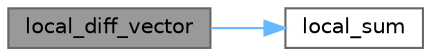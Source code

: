 digraph "local_diff_vector"
{
 // LATEX_PDF_SIZE
  bgcolor="transparent";
  edge [fontname=Helvetica,fontsize=10,labelfontname=Helvetica,labelfontsize=10];
  node [fontname=Helvetica,fontsize=10,shape=box,height=0.2,width=0.4];
  rankdir="LR";
  Node1 [id="Node000001",label="local_diff_vector",height=0.2,width=0.4,color="gray40", fillcolor="grey60", style="filled", fontcolor="black",tooltip=" "];
  Node1 -> Node2 [id="edge1_Node000001_Node000002",color="steelblue1",style="solid",tooltip=" "];
  Node2 [id="Node000002",label="local_sum",height=0.2,width=0.4,color="grey40", fillcolor="white", style="filled",URL="$d0/d0c/namespacecompression.html#a7f0bae725f24b8dae34a48b3cbe35d49",tooltip=" "];
}
